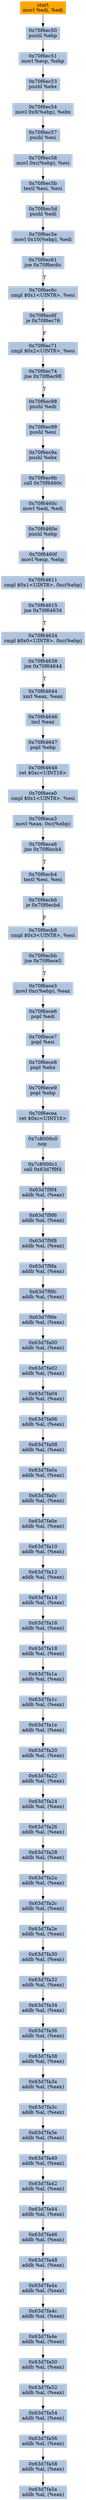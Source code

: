 digraph G {
node[shape=rectangle,style=filled,fillcolor=lightsteelblue,color=lightsteelblue]
bgcolor="transparent"
a0x70f6ec4emovl_edi_edi[label="start\nmovl %edi, %edi",color="lightgrey",fillcolor="orange"];
a0x70f6ec50pushl_ebp[label="0x70f6ec50\npushl %ebp"];
a0x70f6ec51movl_esp_ebp[label="0x70f6ec51\nmovl %esp, %ebp"];
a0x70f6ec53pushl_ebx[label="0x70f6ec53\npushl %ebx"];
a0x70f6ec54movl_0x8ebp__ebx[label="0x70f6ec54\nmovl 0x8(%ebp), %ebx"];
a0x70f6ec57pushl_esi[label="0x70f6ec57\npushl %esi"];
a0x70f6ec58movl_0xcebp__esi[label="0x70f6ec58\nmovl 0xc(%ebp), %esi"];
a0x70f6ec5btestl_esi_esi[label="0x70f6ec5b\ntestl %esi, %esi"];
a0x70f6ec5dpushl_edi[label="0x70f6ec5d\npushl %edi"];
a0x70f6ec5emovl_0x10ebp__edi[label="0x70f6ec5e\nmovl 0x10(%ebp), %edi"];
a0x70f6ec61jne_0x70f6ec6c[label="0x70f6ec61\njne 0x70f6ec6c"];
a0x70f6ec6ccmpl_0x1UINT8_esi[label="0x70f6ec6c\ncmpl $0x1<UINT8>, %esi"];
a0x70f6ec6fje_0x70f6ec76[label="0x70f6ec6f\nje 0x70f6ec76"];
a0x70f6ec71cmpl_0x2UINT8_esi[label="0x70f6ec71\ncmpl $0x2<UINT8>, %esi"];
a0x70f6ec74jne_0x70f6ec98[label="0x70f6ec74\njne 0x70f6ec98"];
a0x70f6ec98pushl_edi[label="0x70f6ec98\npushl %edi"];
a0x70f6ec99pushl_esi[label="0x70f6ec99\npushl %esi"];
a0x70f6ec9apushl_ebx[label="0x70f6ec9a\npushl %ebx"];
a0x70f6ec9bcall_0x70f6460c[label="0x70f6ec9b\ncall 0x70f6460c"];
a0x70f6460cmovl_edi_edi[label="0x70f6460c\nmovl %edi, %edi"];
a0x70f6460epushl_ebp[label="0x70f6460e\npushl %ebp"];
a0x70f6460fmovl_esp_ebp[label="0x70f6460f\nmovl %esp, %ebp"];
a0x70f64611cmpl_0x1UINT8_0xcebp_[label="0x70f64611\ncmpl $0x1<UINT8>, 0xc(%ebp)"];
a0x70f64615jne_0x70f64634[label="0x70f64615\njne 0x70f64634"];
a0x70f64634cmpl_0x0UINT8_0xcebp_[label="0x70f64634\ncmpl $0x0<UINT8>, 0xc(%ebp)"];
a0x70f64638jne_0x70f64644[label="0x70f64638\njne 0x70f64644"];
a0x70f64644xorl_eax_eax[label="0x70f64644\nxorl %eax, %eax"];
a0x70f64646incl_eax[label="0x70f64646\nincl %eax"];
a0x70f64647popl_ebp[label="0x70f64647\npopl %ebp"];
a0x70f64648ret_0xcUINT16[label="0x70f64648\nret $0xc<UINT16>"];
a0x70f6eca0cmpl_0x1UINT8_esi[label="0x70f6eca0\ncmpl $0x1<UINT8>, %esi"];
a0x70f6eca3movl_eax_0xcebp_[label="0x70f6eca3\nmovl %eax, 0xc(%ebp)"];
a0x70f6eca6jne_0x70f6ecb4[label="0x70f6eca6\njne 0x70f6ecb4"];
a0x70f6ecb4testl_esi_esi[label="0x70f6ecb4\ntestl %esi, %esi"];
a0x70f6ecb6je_0x70f6ecbd[label="0x70f6ecb6\nje 0x70f6ecbd"];
a0x70f6ecb8cmpl_0x3UINT8_esi[label="0x70f6ecb8\ncmpl $0x3<UINT8>, %esi"];
a0x70f6ecbbjne_0x70f6ece3[label="0x70f6ecbb\njne 0x70f6ece3"];
a0x70f6ece3movl_0xcebp__eax[label="0x70f6ece3\nmovl 0xc(%ebp), %eax"];
a0x70f6ece6popl_edi[label="0x70f6ece6\npopl %edi"];
a0x70f6ece7popl_esi[label="0x70f6ece7\npopl %esi"];
a0x70f6ece8popl_ebx[label="0x70f6ece8\npopl %ebx"];
a0x70f6ece9popl_ebp[label="0x70f6ece9\npopl %ebp"];
a0x70f6ecearet_0xcUINT16[label="0x70f6ecea\nret $0xc<UINT16>"];
a0x7c8000c0nop_[label="0x7c8000c0\nnop "];
a0x7c8000c1call_0x63d7f9f4[label="0x7c8000c1\ncall 0x63d7f9f4"];
a0x63d7f9f4addb_al_eax_[label="0x63d7f9f4\naddb %al, (%eax)"];
a0x63d7f9f6addb_al_eax_[label="0x63d7f9f6\naddb %al, (%eax)"];
a0x63d7f9f8addb_al_eax_[label="0x63d7f9f8\naddb %al, (%eax)"];
a0x63d7f9faaddb_al_eax_[label="0x63d7f9fa\naddb %al, (%eax)"];
a0x63d7f9fcaddb_al_eax_[label="0x63d7f9fc\naddb %al, (%eax)"];
a0x63d7f9feaddb_al_eax_[label="0x63d7f9fe\naddb %al, (%eax)"];
a0x63d7fa00addb_al_eax_[label="0x63d7fa00\naddb %al, (%eax)"];
a0x63d7fa02addb_al_eax_[label="0x63d7fa02\naddb %al, (%eax)"];
a0x63d7fa04addb_al_eax_[label="0x63d7fa04\naddb %al, (%eax)"];
a0x63d7fa06addb_al_eax_[label="0x63d7fa06\naddb %al, (%eax)"];
a0x63d7fa08addb_al_eax_[label="0x63d7fa08\naddb %al, (%eax)"];
a0x63d7fa0aaddb_al_eax_[label="0x63d7fa0a\naddb %al, (%eax)"];
a0x63d7fa0caddb_al_eax_[label="0x63d7fa0c\naddb %al, (%eax)"];
a0x63d7fa0eaddb_al_eax_[label="0x63d7fa0e\naddb %al, (%eax)"];
a0x63d7fa10addb_al_eax_[label="0x63d7fa10\naddb %al, (%eax)"];
a0x63d7fa12addb_al_eax_[label="0x63d7fa12\naddb %al, (%eax)"];
a0x63d7fa14addb_al_eax_[label="0x63d7fa14\naddb %al, (%eax)"];
a0x63d7fa16addb_al_eax_[label="0x63d7fa16\naddb %al, (%eax)"];
a0x63d7fa18addb_al_eax_[label="0x63d7fa18\naddb %al, (%eax)"];
a0x63d7fa1aaddb_al_eax_[label="0x63d7fa1a\naddb %al, (%eax)"];
a0x63d7fa1caddb_al_eax_[label="0x63d7fa1c\naddb %al, (%eax)"];
a0x63d7fa1eaddb_al_eax_[label="0x63d7fa1e\naddb %al, (%eax)"];
a0x63d7fa20addb_al_eax_[label="0x63d7fa20\naddb %al, (%eax)"];
a0x63d7fa22addb_al_eax_[label="0x63d7fa22\naddb %al, (%eax)"];
a0x63d7fa24addb_al_eax_[label="0x63d7fa24\naddb %al, (%eax)"];
a0x63d7fa26addb_al_eax_[label="0x63d7fa26\naddb %al, (%eax)"];
a0x63d7fa28addb_al_eax_[label="0x63d7fa28\naddb %al, (%eax)"];
a0x63d7fa2aaddb_al_eax_[label="0x63d7fa2a\naddb %al, (%eax)"];
a0x63d7fa2caddb_al_eax_[label="0x63d7fa2c\naddb %al, (%eax)"];
a0x63d7fa2eaddb_al_eax_[label="0x63d7fa2e\naddb %al, (%eax)"];
a0x63d7fa30addb_al_eax_[label="0x63d7fa30\naddb %al, (%eax)"];
a0x63d7fa32addb_al_eax_[label="0x63d7fa32\naddb %al, (%eax)"];
a0x63d7fa34addb_al_eax_[label="0x63d7fa34\naddb %al, (%eax)"];
a0x63d7fa36addb_al_eax_[label="0x63d7fa36\naddb %al, (%eax)"];
a0x63d7fa38addb_al_eax_[label="0x63d7fa38\naddb %al, (%eax)"];
a0x63d7fa3aaddb_al_eax_[label="0x63d7fa3a\naddb %al, (%eax)"];
a0x63d7fa3caddb_al_eax_[label="0x63d7fa3c\naddb %al, (%eax)"];
a0x63d7fa3eaddb_al_eax_[label="0x63d7fa3e\naddb %al, (%eax)"];
a0x63d7fa40addb_al_eax_[label="0x63d7fa40\naddb %al, (%eax)"];
a0x63d7fa42addb_al_eax_[label="0x63d7fa42\naddb %al, (%eax)"];
a0x63d7fa44addb_al_eax_[label="0x63d7fa44\naddb %al, (%eax)"];
a0x63d7fa46addb_al_eax_[label="0x63d7fa46\naddb %al, (%eax)"];
a0x63d7fa48addb_al_eax_[label="0x63d7fa48\naddb %al, (%eax)"];
a0x63d7fa4aaddb_al_eax_[label="0x63d7fa4a\naddb %al, (%eax)"];
a0x63d7fa4caddb_al_eax_[label="0x63d7fa4c\naddb %al, (%eax)"];
a0x63d7fa4eaddb_al_eax_[label="0x63d7fa4e\naddb %al, (%eax)"];
a0x63d7fa50addb_al_eax_[label="0x63d7fa50\naddb %al, (%eax)"];
a0x63d7fa52addb_al_eax_[label="0x63d7fa52\naddb %al, (%eax)"];
a0x63d7fa54addb_al_eax_[label="0x63d7fa54\naddb %al, (%eax)"];
a0x63d7fa56addb_al_eax_[label="0x63d7fa56\naddb %al, (%eax)"];
a0x63d7fa58addb_al_eax_[label="0x63d7fa58\naddb %al, (%eax)"];
a0x63d7fa5aaddb_al_eax_[label="0x63d7fa5a\naddb %al, (%eax)"];
a0x70f6ec4emovl_edi_edi -> a0x70f6ec50pushl_ebp [color="#000000"];
a0x70f6ec50pushl_ebp -> a0x70f6ec51movl_esp_ebp [color="#000000"];
a0x70f6ec51movl_esp_ebp -> a0x70f6ec53pushl_ebx [color="#000000"];
a0x70f6ec53pushl_ebx -> a0x70f6ec54movl_0x8ebp__ebx [color="#000000"];
a0x70f6ec54movl_0x8ebp__ebx -> a0x70f6ec57pushl_esi [color="#000000"];
a0x70f6ec57pushl_esi -> a0x70f6ec58movl_0xcebp__esi [color="#000000"];
a0x70f6ec58movl_0xcebp__esi -> a0x70f6ec5btestl_esi_esi [color="#000000"];
a0x70f6ec5btestl_esi_esi -> a0x70f6ec5dpushl_edi [color="#000000"];
a0x70f6ec5dpushl_edi -> a0x70f6ec5emovl_0x10ebp__edi [color="#000000"];
a0x70f6ec5emovl_0x10ebp__edi -> a0x70f6ec61jne_0x70f6ec6c [color="#000000"];
a0x70f6ec61jne_0x70f6ec6c -> a0x70f6ec6ccmpl_0x1UINT8_esi [color="#000000",label="T"];
a0x70f6ec6ccmpl_0x1UINT8_esi -> a0x70f6ec6fje_0x70f6ec76 [color="#000000"];
a0x70f6ec6fje_0x70f6ec76 -> a0x70f6ec71cmpl_0x2UINT8_esi [color="#000000",label="F"];
a0x70f6ec71cmpl_0x2UINT8_esi -> a0x70f6ec74jne_0x70f6ec98 [color="#000000"];
a0x70f6ec74jne_0x70f6ec98 -> a0x70f6ec98pushl_edi [color="#000000",label="T"];
a0x70f6ec98pushl_edi -> a0x70f6ec99pushl_esi [color="#000000"];
a0x70f6ec99pushl_esi -> a0x70f6ec9apushl_ebx [color="#000000"];
a0x70f6ec9apushl_ebx -> a0x70f6ec9bcall_0x70f6460c [color="#000000"];
a0x70f6ec9bcall_0x70f6460c -> a0x70f6460cmovl_edi_edi [color="#000000"];
a0x70f6460cmovl_edi_edi -> a0x70f6460epushl_ebp [color="#000000"];
a0x70f6460epushl_ebp -> a0x70f6460fmovl_esp_ebp [color="#000000"];
a0x70f6460fmovl_esp_ebp -> a0x70f64611cmpl_0x1UINT8_0xcebp_ [color="#000000"];
a0x70f64611cmpl_0x1UINT8_0xcebp_ -> a0x70f64615jne_0x70f64634 [color="#000000"];
a0x70f64615jne_0x70f64634 -> a0x70f64634cmpl_0x0UINT8_0xcebp_ [color="#000000",label="T"];
a0x70f64634cmpl_0x0UINT8_0xcebp_ -> a0x70f64638jne_0x70f64644 [color="#000000"];
a0x70f64638jne_0x70f64644 -> a0x70f64644xorl_eax_eax [color="#000000",label="T"];
a0x70f64644xorl_eax_eax -> a0x70f64646incl_eax [color="#000000"];
a0x70f64646incl_eax -> a0x70f64647popl_ebp [color="#000000"];
a0x70f64647popl_ebp -> a0x70f64648ret_0xcUINT16 [color="#000000"];
a0x70f64648ret_0xcUINT16 -> a0x70f6eca0cmpl_0x1UINT8_esi [color="#000000"];
a0x70f6eca0cmpl_0x1UINT8_esi -> a0x70f6eca3movl_eax_0xcebp_ [color="#000000"];
a0x70f6eca3movl_eax_0xcebp_ -> a0x70f6eca6jne_0x70f6ecb4 [color="#000000"];
a0x70f6eca6jne_0x70f6ecb4 -> a0x70f6ecb4testl_esi_esi [color="#000000",label="T"];
a0x70f6ecb4testl_esi_esi -> a0x70f6ecb6je_0x70f6ecbd [color="#000000"];
a0x70f6ecb6je_0x70f6ecbd -> a0x70f6ecb8cmpl_0x3UINT8_esi [color="#000000",label="F"];
a0x70f6ecb8cmpl_0x3UINT8_esi -> a0x70f6ecbbjne_0x70f6ece3 [color="#000000"];
a0x70f6ecbbjne_0x70f6ece3 -> a0x70f6ece3movl_0xcebp__eax [color="#000000",label="T"];
a0x70f6ece3movl_0xcebp__eax -> a0x70f6ece6popl_edi [color="#000000"];
a0x70f6ece6popl_edi -> a0x70f6ece7popl_esi [color="#000000"];
a0x70f6ece7popl_esi -> a0x70f6ece8popl_ebx [color="#000000"];
a0x70f6ece8popl_ebx -> a0x70f6ece9popl_ebp [color="#000000"];
a0x70f6ece9popl_ebp -> a0x70f6ecearet_0xcUINT16 [color="#000000"];
a0x70f6ecearet_0xcUINT16 -> a0x7c8000c0nop_ [color="#000000"];
a0x7c8000c0nop_ -> a0x7c8000c1call_0x63d7f9f4 [color="#000000"];
a0x7c8000c1call_0x63d7f9f4 -> a0x63d7f9f4addb_al_eax_ [color="#000000"];
a0x63d7f9f4addb_al_eax_ -> a0x63d7f9f6addb_al_eax_ [color="#000000"];
a0x63d7f9f6addb_al_eax_ -> a0x63d7f9f8addb_al_eax_ [color="#000000"];
a0x63d7f9f8addb_al_eax_ -> a0x63d7f9faaddb_al_eax_ [color="#000000"];
a0x63d7f9faaddb_al_eax_ -> a0x63d7f9fcaddb_al_eax_ [color="#000000"];
a0x63d7f9fcaddb_al_eax_ -> a0x63d7f9feaddb_al_eax_ [color="#000000"];
a0x63d7f9feaddb_al_eax_ -> a0x63d7fa00addb_al_eax_ [color="#000000"];
a0x63d7fa00addb_al_eax_ -> a0x63d7fa02addb_al_eax_ [color="#000000"];
a0x63d7fa02addb_al_eax_ -> a0x63d7fa04addb_al_eax_ [color="#000000"];
a0x63d7fa04addb_al_eax_ -> a0x63d7fa06addb_al_eax_ [color="#000000"];
a0x63d7fa06addb_al_eax_ -> a0x63d7fa08addb_al_eax_ [color="#000000"];
a0x63d7fa08addb_al_eax_ -> a0x63d7fa0aaddb_al_eax_ [color="#000000"];
a0x63d7fa0aaddb_al_eax_ -> a0x63d7fa0caddb_al_eax_ [color="#000000"];
a0x63d7fa0caddb_al_eax_ -> a0x63d7fa0eaddb_al_eax_ [color="#000000"];
a0x63d7fa0eaddb_al_eax_ -> a0x63d7fa10addb_al_eax_ [color="#000000"];
a0x63d7fa10addb_al_eax_ -> a0x63d7fa12addb_al_eax_ [color="#000000"];
a0x63d7fa12addb_al_eax_ -> a0x63d7fa14addb_al_eax_ [color="#000000"];
a0x63d7fa14addb_al_eax_ -> a0x63d7fa16addb_al_eax_ [color="#000000"];
a0x63d7fa16addb_al_eax_ -> a0x63d7fa18addb_al_eax_ [color="#000000"];
a0x63d7fa18addb_al_eax_ -> a0x63d7fa1aaddb_al_eax_ [color="#000000"];
a0x63d7fa1aaddb_al_eax_ -> a0x63d7fa1caddb_al_eax_ [color="#000000"];
a0x63d7fa1caddb_al_eax_ -> a0x63d7fa1eaddb_al_eax_ [color="#000000"];
a0x63d7fa1eaddb_al_eax_ -> a0x63d7fa20addb_al_eax_ [color="#000000"];
a0x63d7fa20addb_al_eax_ -> a0x63d7fa22addb_al_eax_ [color="#000000"];
a0x63d7fa22addb_al_eax_ -> a0x63d7fa24addb_al_eax_ [color="#000000"];
a0x63d7fa24addb_al_eax_ -> a0x63d7fa26addb_al_eax_ [color="#000000"];
a0x63d7fa26addb_al_eax_ -> a0x63d7fa28addb_al_eax_ [color="#000000"];
a0x63d7fa28addb_al_eax_ -> a0x63d7fa2aaddb_al_eax_ [color="#000000"];
a0x63d7fa2aaddb_al_eax_ -> a0x63d7fa2caddb_al_eax_ [color="#000000"];
a0x63d7fa2caddb_al_eax_ -> a0x63d7fa2eaddb_al_eax_ [color="#000000"];
a0x63d7fa2eaddb_al_eax_ -> a0x63d7fa30addb_al_eax_ [color="#000000"];
a0x63d7fa30addb_al_eax_ -> a0x63d7fa32addb_al_eax_ [color="#000000"];
a0x63d7fa32addb_al_eax_ -> a0x63d7fa34addb_al_eax_ [color="#000000"];
a0x63d7fa34addb_al_eax_ -> a0x63d7fa36addb_al_eax_ [color="#000000"];
a0x63d7fa36addb_al_eax_ -> a0x63d7fa38addb_al_eax_ [color="#000000"];
a0x63d7fa38addb_al_eax_ -> a0x63d7fa3aaddb_al_eax_ [color="#000000"];
a0x63d7fa3aaddb_al_eax_ -> a0x63d7fa3caddb_al_eax_ [color="#000000"];
a0x63d7fa3caddb_al_eax_ -> a0x63d7fa3eaddb_al_eax_ [color="#000000"];
a0x63d7fa3eaddb_al_eax_ -> a0x63d7fa40addb_al_eax_ [color="#000000"];
a0x63d7fa40addb_al_eax_ -> a0x63d7fa42addb_al_eax_ [color="#000000"];
a0x63d7fa42addb_al_eax_ -> a0x63d7fa44addb_al_eax_ [color="#000000"];
a0x63d7fa44addb_al_eax_ -> a0x63d7fa46addb_al_eax_ [color="#000000"];
a0x63d7fa46addb_al_eax_ -> a0x63d7fa48addb_al_eax_ [color="#000000"];
a0x63d7fa48addb_al_eax_ -> a0x63d7fa4aaddb_al_eax_ [color="#000000"];
a0x63d7fa4aaddb_al_eax_ -> a0x63d7fa4caddb_al_eax_ [color="#000000"];
a0x63d7fa4caddb_al_eax_ -> a0x63d7fa4eaddb_al_eax_ [color="#000000"];
a0x63d7fa4eaddb_al_eax_ -> a0x63d7fa50addb_al_eax_ [color="#000000"];
a0x63d7fa50addb_al_eax_ -> a0x63d7fa52addb_al_eax_ [color="#000000"];
a0x63d7fa52addb_al_eax_ -> a0x63d7fa54addb_al_eax_ [color="#000000"];
a0x63d7fa54addb_al_eax_ -> a0x63d7fa56addb_al_eax_ [color="#000000"];
a0x63d7fa56addb_al_eax_ -> a0x63d7fa58addb_al_eax_ [color="#000000"];
a0x63d7fa58addb_al_eax_ -> a0x63d7fa5aaddb_al_eax_ [color="#000000"];
}

